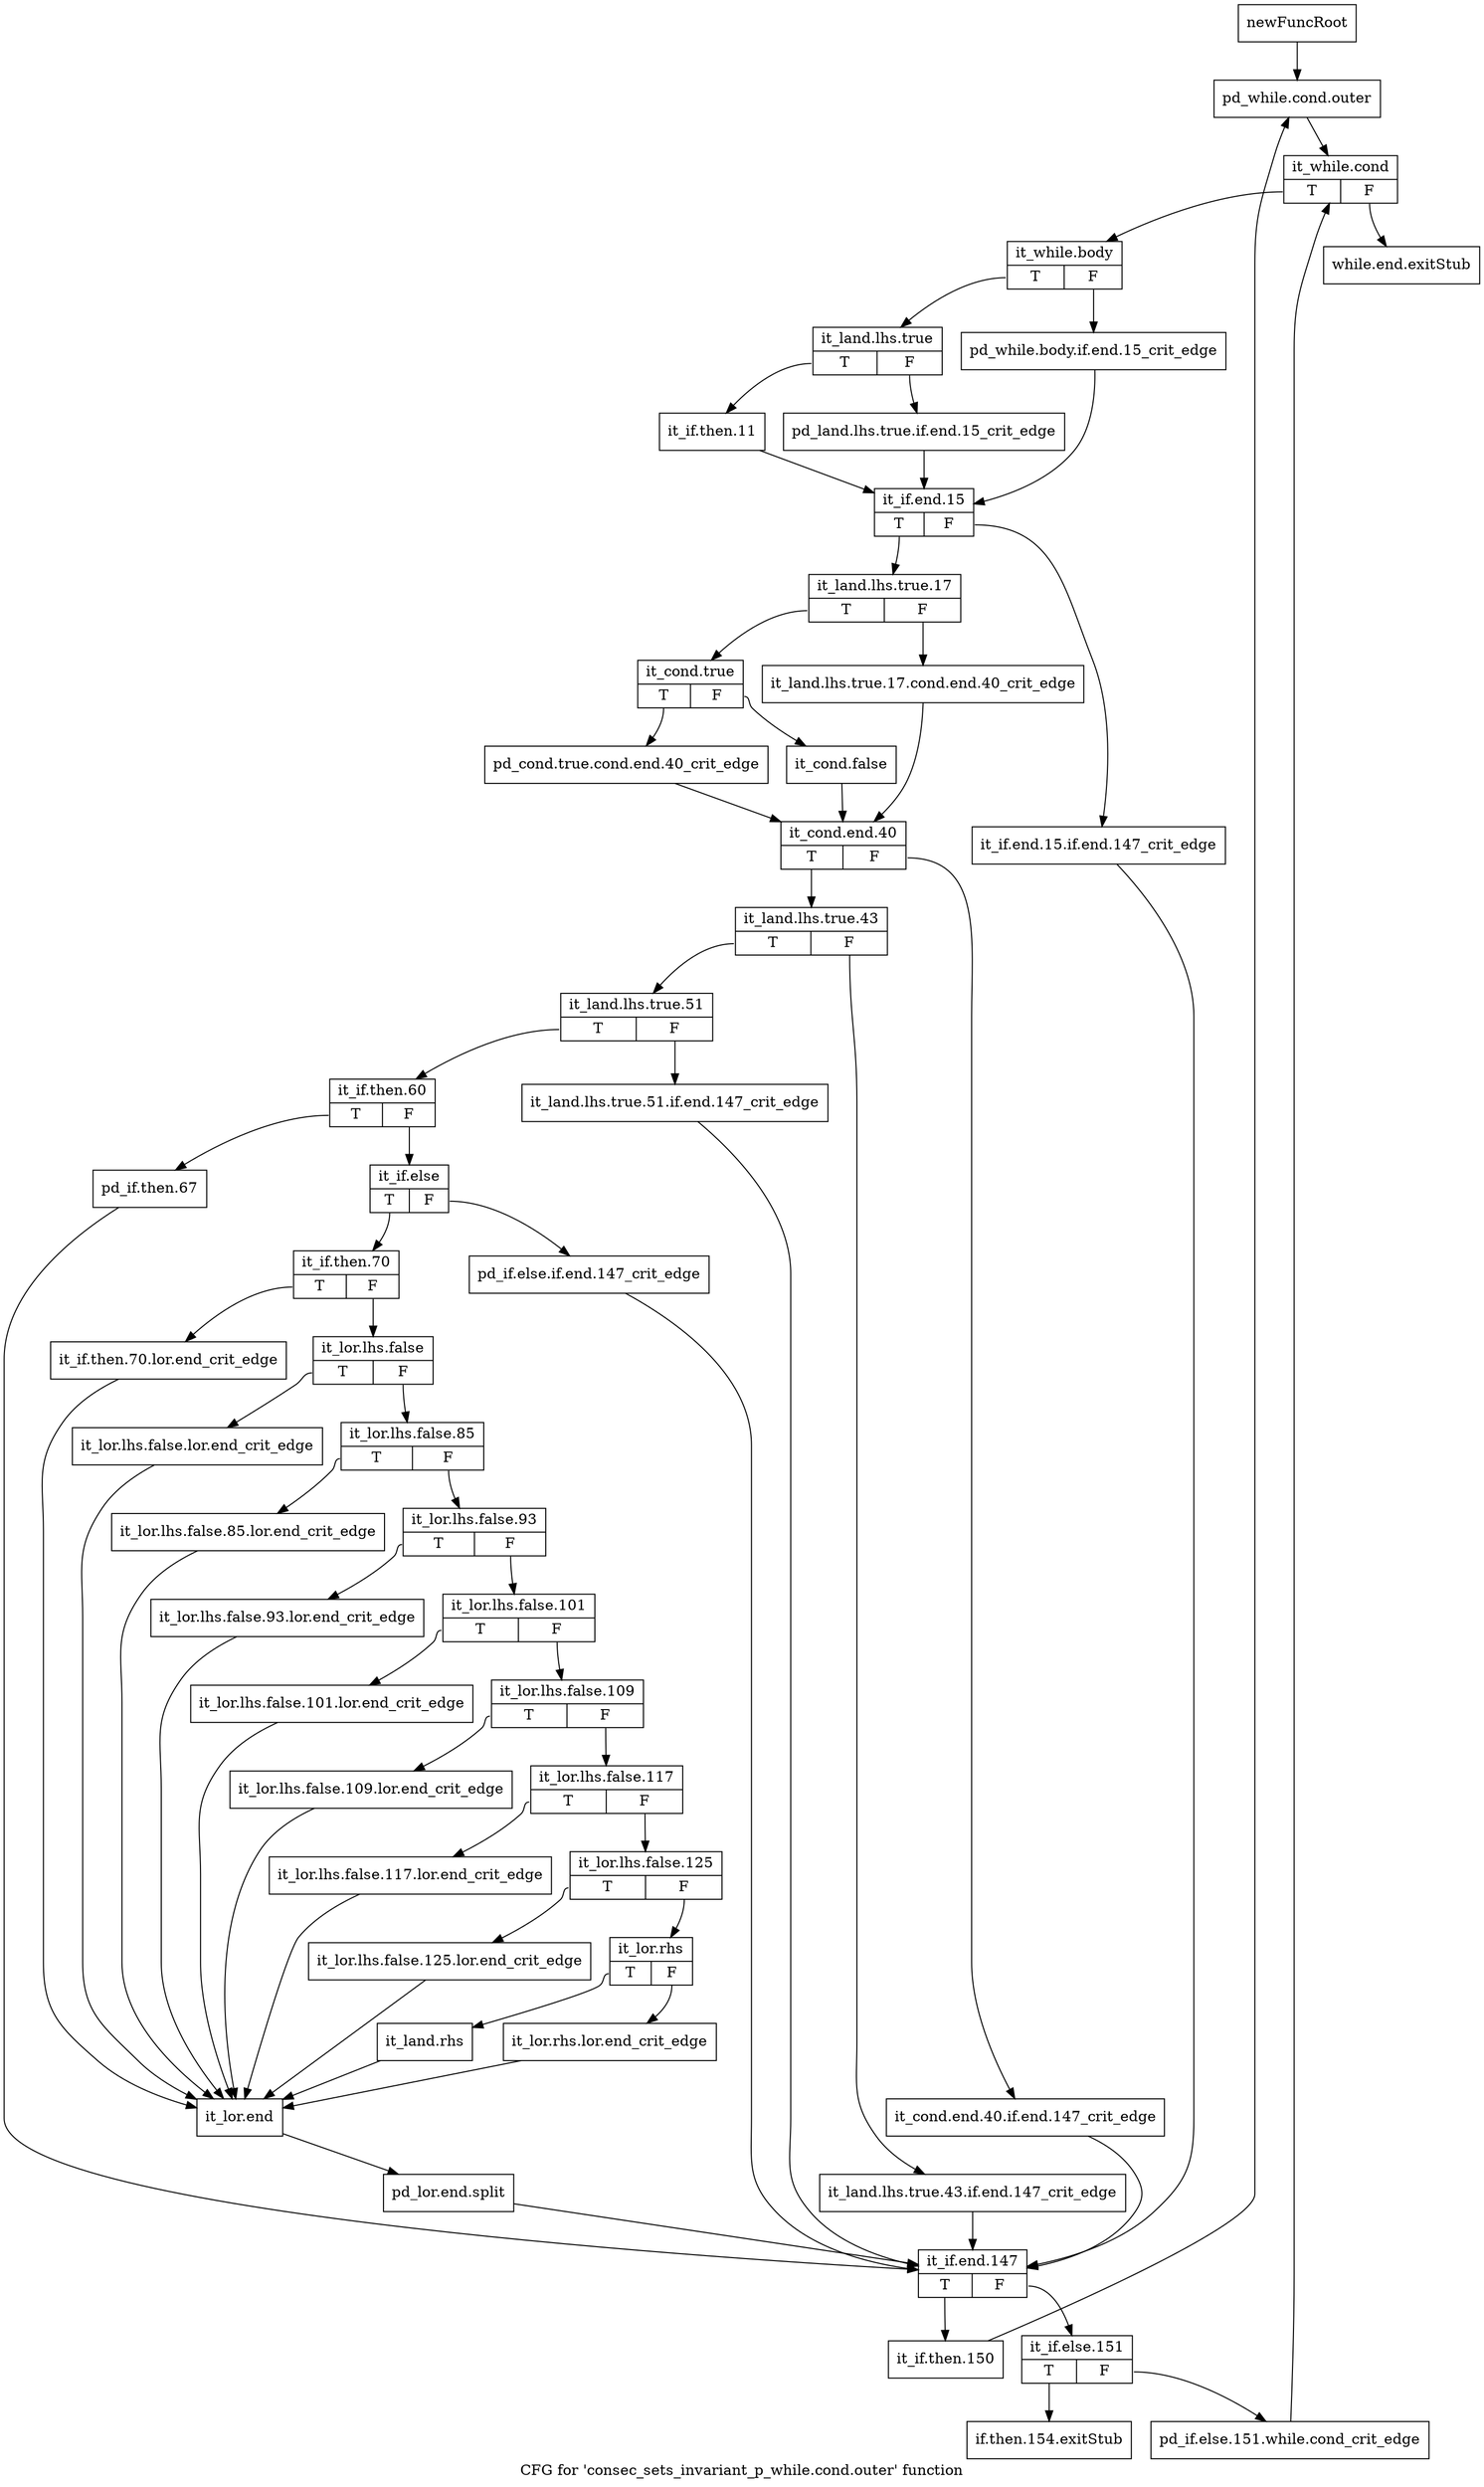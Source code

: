 digraph "CFG for 'consec_sets_invariant_p_while.cond.outer' function" {
	label="CFG for 'consec_sets_invariant_p_while.cond.outer' function";

	Node0xb563340 [shape=record,label="{newFuncRoot}"];
	Node0xb563340 -> Node0xb563430;
	Node0xb563390 [shape=record,label="{while.end.exitStub}"];
	Node0xb5633e0 [shape=record,label="{if.then.154.exitStub}"];
	Node0xb563430 [shape=record,label="{pd_while.cond.outer}"];
	Node0xb563430 -> Node0xb563480;
	Node0xb563480 [shape=record,label="{it_while.cond|{<s0>T|<s1>F}}"];
	Node0xb563480:s0 -> Node0xb5634d0;
	Node0xb563480:s1 -> Node0xb563390;
	Node0xb5634d0 [shape=record,label="{it_while.body|{<s0>T|<s1>F}}"];
	Node0xb5634d0:s0 -> Node0xb563570;
	Node0xb5634d0:s1 -> Node0xb563520;
	Node0xb563520 [shape=record,label="{pd_while.body.if.end.15_crit_edge}"];
	Node0xb563520 -> Node0xb563660;
	Node0xb563570 [shape=record,label="{it_land.lhs.true|{<s0>T|<s1>F}}"];
	Node0xb563570:s0 -> Node0xb563610;
	Node0xb563570:s1 -> Node0xb5635c0;
	Node0xb5635c0 [shape=record,label="{pd_land.lhs.true.if.end.15_crit_edge}"];
	Node0xb5635c0 -> Node0xb563660;
	Node0xb563610 [shape=record,label="{it_if.then.11}"];
	Node0xb563610 -> Node0xb563660;
	Node0xb563660 [shape=record,label="{it_if.end.15|{<s0>T|<s1>F}}"];
	Node0xb563660:s0 -> Node0xb563700;
	Node0xb563660:s1 -> Node0xb5636b0;
	Node0xb5636b0 [shape=record,label="{it_if.end.15.if.end.147_crit_edge}"];
	Node0xb5636b0 -> Node0xb5641f0;
	Node0xb563700 [shape=record,label="{it_land.lhs.true.17|{<s0>T|<s1>F}}"];
	Node0xb563700:s0 -> Node0xb5637a0;
	Node0xb563700:s1 -> Node0xb563750;
	Node0xb563750 [shape=record,label="{it_land.lhs.true.17.cond.end.40_crit_edge}"];
	Node0xb563750 -> Node0xb563890;
	Node0xb5637a0 [shape=record,label="{it_cond.true|{<s0>T|<s1>F}}"];
	Node0xb5637a0:s0 -> Node0xb563840;
	Node0xb5637a0:s1 -> Node0xb5637f0;
	Node0xb5637f0 [shape=record,label="{it_cond.false}"];
	Node0xb5637f0 -> Node0xb563890;
	Node0xb563840 [shape=record,label="{pd_cond.true.cond.end.40_crit_edge}"];
	Node0xb563840 -> Node0xb563890;
	Node0xb563890 [shape=record,label="{it_cond.end.40|{<s0>T|<s1>F}}"];
	Node0xb563890:s0 -> Node0xb563930;
	Node0xb563890:s1 -> Node0xb5638e0;
	Node0xb5638e0 [shape=record,label="{it_cond.end.40.if.end.147_crit_edge}"];
	Node0xb5638e0 -> Node0xb5641f0;
	Node0xb563930 [shape=record,label="{it_land.lhs.true.43|{<s0>T|<s1>F}}"];
	Node0xb563930:s0 -> Node0xb5639d0;
	Node0xb563930:s1 -> Node0xb563980;
	Node0xb563980 [shape=record,label="{it_land.lhs.true.43.if.end.147_crit_edge}"];
	Node0xb563980 -> Node0xb5641f0;
	Node0xb5639d0 [shape=record,label="{it_land.lhs.true.51|{<s0>T|<s1>F}}"];
	Node0xb5639d0:s0 -> Node0xb563a70;
	Node0xb5639d0:s1 -> Node0xb563a20;
	Node0xb563a20 [shape=record,label="{it_land.lhs.true.51.if.end.147_crit_edge}"];
	Node0xb563a20 -> Node0xb5641f0;
	Node0xb563a70 [shape=record,label="{it_if.then.60|{<s0>T|<s1>F}}"];
	Node0xb563a70:s0 -> Node0xb5641a0;
	Node0xb563a70:s1 -> Node0xb563ac0;
	Node0xb563ac0 [shape=record,label="{it_if.else|{<s0>T|<s1>F}}"];
	Node0xb563ac0:s0 -> Node0xb563b60;
	Node0xb563ac0:s1 -> Node0xb563b10;
	Node0xb563b10 [shape=record,label="{pd_if.else.if.end.147_crit_edge}"];
	Node0xb563b10 -> Node0xb5641f0;
	Node0xb563b60 [shape=record,label="{it_if.then.70|{<s0>T|<s1>F}}"];
	Node0xb563b60:s0 -> Node0xb564100;
	Node0xb563b60:s1 -> Node0xb563bb0;
	Node0xb563bb0 [shape=record,label="{it_lor.lhs.false|{<s0>T|<s1>F}}"];
	Node0xb563bb0:s0 -> Node0xb5640b0;
	Node0xb563bb0:s1 -> Node0xb563c00;
	Node0xb563c00 [shape=record,label="{it_lor.lhs.false.85|{<s0>T|<s1>F}}"];
	Node0xb563c00:s0 -> Node0xb564060;
	Node0xb563c00:s1 -> Node0xb563c50;
	Node0xb563c50 [shape=record,label="{it_lor.lhs.false.93|{<s0>T|<s1>F}}"];
	Node0xb563c50:s0 -> Node0xb564010;
	Node0xb563c50:s1 -> Node0xb563ca0;
	Node0xb563ca0 [shape=record,label="{it_lor.lhs.false.101|{<s0>T|<s1>F}}"];
	Node0xb563ca0:s0 -> Node0xb563fc0;
	Node0xb563ca0:s1 -> Node0xb563cf0;
	Node0xb563cf0 [shape=record,label="{it_lor.lhs.false.109|{<s0>T|<s1>F}}"];
	Node0xb563cf0:s0 -> Node0xb563f70;
	Node0xb563cf0:s1 -> Node0xb563d40;
	Node0xb563d40 [shape=record,label="{it_lor.lhs.false.117|{<s0>T|<s1>F}}"];
	Node0xb563d40:s0 -> Node0xb563f20;
	Node0xb563d40:s1 -> Node0xb563d90;
	Node0xb563d90 [shape=record,label="{it_lor.lhs.false.125|{<s0>T|<s1>F}}"];
	Node0xb563d90:s0 -> Node0xb563ed0;
	Node0xb563d90:s1 -> Node0xb563de0;
	Node0xb563de0 [shape=record,label="{it_lor.rhs|{<s0>T|<s1>F}}"];
	Node0xb563de0:s0 -> Node0xb563e80;
	Node0xb563de0:s1 -> Node0xb563e30;
	Node0xb563e30 [shape=record,label="{it_lor.rhs.lor.end_crit_edge}"];
	Node0xb563e30 -> Node0xb564150;
	Node0xb563e80 [shape=record,label="{it_land.rhs}"];
	Node0xb563e80 -> Node0xb564150;
	Node0xb563ed0 [shape=record,label="{it_lor.lhs.false.125.lor.end_crit_edge}"];
	Node0xb563ed0 -> Node0xb564150;
	Node0xb563f20 [shape=record,label="{it_lor.lhs.false.117.lor.end_crit_edge}"];
	Node0xb563f20 -> Node0xb564150;
	Node0xb563f70 [shape=record,label="{it_lor.lhs.false.109.lor.end_crit_edge}"];
	Node0xb563f70 -> Node0xb564150;
	Node0xb563fc0 [shape=record,label="{it_lor.lhs.false.101.lor.end_crit_edge}"];
	Node0xb563fc0 -> Node0xb564150;
	Node0xb564010 [shape=record,label="{it_lor.lhs.false.93.lor.end_crit_edge}"];
	Node0xb564010 -> Node0xb564150;
	Node0xb564060 [shape=record,label="{it_lor.lhs.false.85.lor.end_crit_edge}"];
	Node0xb564060 -> Node0xb564150;
	Node0xb5640b0 [shape=record,label="{it_lor.lhs.false.lor.end_crit_edge}"];
	Node0xb5640b0 -> Node0xb564150;
	Node0xb564100 [shape=record,label="{it_if.then.70.lor.end_crit_edge}"];
	Node0xb564100 -> Node0xb564150;
	Node0xb564150 [shape=record,label="{it_lor.end}"];
	Node0xb564150 -> Node0xf8651f0;
	Node0xf8651f0 [shape=record,label="{pd_lor.end.split}"];
	Node0xf8651f0 -> Node0xb5641f0;
	Node0xb5641a0 [shape=record,label="{pd_if.then.67}"];
	Node0xb5641a0 -> Node0xb5641f0;
	Node0xb5641f0 [shape=record,label="{it_if.end.147|{<s0>T|<s1>F}}"];
	Node0xb5641f0:s0 -> Node0xb5642e0;
	Node0xb5641f0:s1 -> Node0xb564240;
	Node0xb564240 [shape=record,label="{it_if.else.151|{<s0>T|<s1>F}}"];
	Node0xb564240:s0 -> Node0xb5633e0;
	Node0xb564240:s1 -> Node0xb564290;
	Node0xb564290 [shape=record,label="{pd_if.else.151.while.cond_crit_edge}"];
	Node0xb564290 -> Node0xb563480;
	Node0xb5642e0 [shape=record,label="{it_if.then.150}"];
	Node0xb5642e0 -> Node0xb563430;
}
